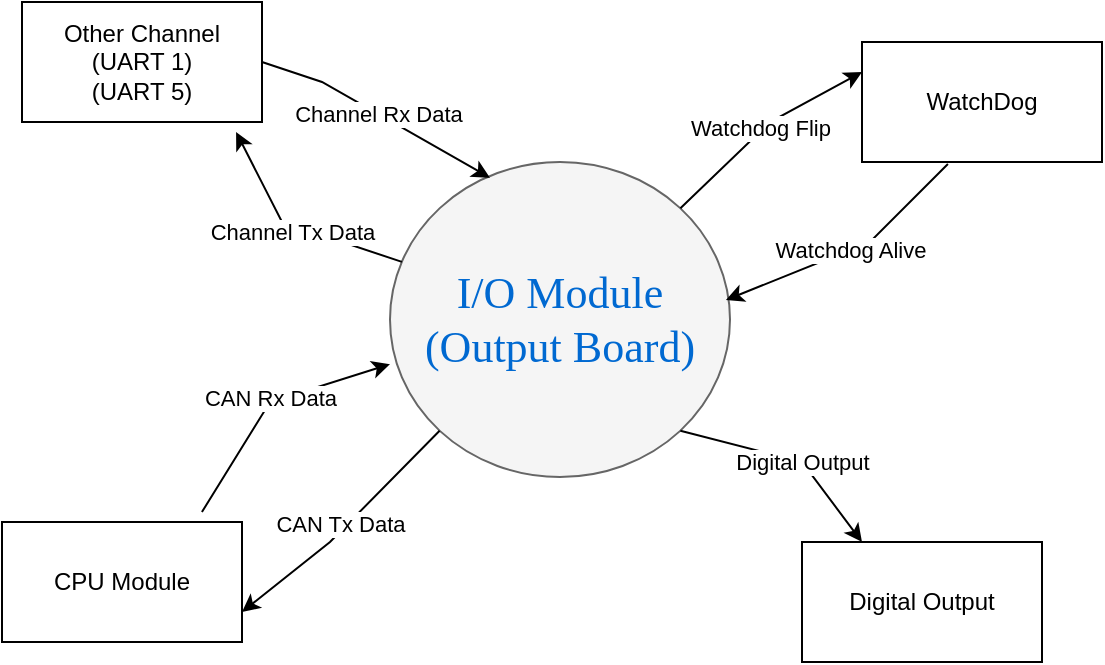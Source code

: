 <mxfile version="23.1.1" type="github">
  <diagram id="bdKxgwNs5_PByqbfbBYj" name="output_context_diagram">
    <mxGraphModel dx="1002" dy="719" grid="1" gridSize="10" guides="1" tooltips="1" connect="1" arrows="1" fold="1" page="1" pageScale="1" pageWidth="827" pageHeight="1169" math="0" shadow="0">
      <root>
        <mxCell id="0" />
        <mxCell id="1" parent="0" />
        <mxCell id="lMWQYHVWwQ0GgZDV83op-1" value="I/O Module&lt;br&gt;(Output Board)" style="ellipse;whiteSpace=wrap;html=1;rounded=0;shadow=0;dashed=0;comic=0;fontFamily=Verdana;fontSize=22;fontColor=#0069D1;fillColor=#f5f5f5;strokeColor=#666666;" vertex="1" parent="1">
          <mxGeometry x="424" y="230" width="170" height="157.5" as="geometry" />
        </mxCell>
        <mxCell id="lMWQYHVWwQ0GgZDV83op-2" value="" style="endArrow=classic;html=1;rounded=0;entryX=0;entryY=0.25;entryDx=0;entryDy=0;exitX=1;exitY=0;exitDx=0;exitDy=0;" edge="1" parent="1" source="lMWQYHVWwQ0GgZDV83op-1" target="lMWQYHVWwQ0GgZDV83op-19">
          <mxGeometry width="50" height="50" relative="1" as="geometry">
            <mxPoint x="484" y="330" as="sourcePoint" />
            <mxPoint x="678.68" y="184.36" as="targetPoint" />
            <Array as="points">
              <mxPoint x="614" y="210" />
            </Array>
          </mxGeometry>
        </mxCell>
        <mxCell id="lMWQYHVWwQ0GgZDV83op-3" value="Watchdog Flip" style="edgeLabel;html=1;align=center;verticalAlign=middle;resizable=0;points=[];" vertex="1" connectable="0" parent="lMWQYHVWwQ0GgZDV83op-2">
          <mxGeometry x="0.002" y="2" relative="1" as="geometry">
            <mxPoint y="1" as="offset" />
          </mxGeometry>
        </mxCell>
        <mxCell id="lMWQYHVWwQ0GgZDV83op-4" value="" style="endArrow=classic;html=1;rounded=0;exitX=0.358;exitY=1.017;exitDx=0;exitDy=0;exitPerimeter=0;entryX=0.988;entryY=0.438;entryDx=0;entryDy=0;entryPerimeter=0;" edge="1" parent="1" source="lMWQYHVWwQ0GgZDV83op-19" target="lMWQYHVWwQ0GgZDV83op-1">
          <mxGeometry width="50" height="50" relative="1" as="geometry">
            <mxPoint x="723.27" y="221.65" as="sourcePoint" />
            <mxPoint x="590" y="290" as="targetPoint" />
            <Array as="points">
              <mxPoint x="664" y="270" />
            </Array>
          </mxGeometry>
        </mxCell>
        <mxCell id="lMWQYHVWwQ0GgZDV83op-5" value="Watchdog Alive" style="edgeLabel;html=1;align=center;verticalAlign=middle;resizable=0;points=[];" vertex="1" connectable="0" parent="lMWQYHVWwQ0GgZDV83op-4">
          <mxGeometry x="-0.005" relative="1" as="geometry">
            <mxPoint as="offset" />
          </mxGeometry>
        </mxCell>
        <mxCell id="lMWQYHVWwQ0GgZDV83op-6" value="" style="endArrow=classic;html=1;rounded=0;entryX=0.892;entryY=1.083;entryDx=0;entryDy=0;exitX=0.035;exitY=0.317;exitDx=0;exitDy=0;exitPerimeter=0;entryPerimeter=0;" edge="1" parent="1" source="lMWQYHVWwQ0GgZDV83op-1" target="lMWQYHVWwQ0GgZDV83op-16">
          <mxGeometry width="50" height="50" relative="1" as="geometry">
            <mxPoint x="430" y="290" as="sourcePoint" />
            <mxPoint x="356" y="204.29" as="targetPoint" />
            <Array as="points">
              <mxPoint x="370" y="260" />
            </Array>
          </mxGeometry>
        </mxCell>
        <mxCell id="lMWQYHVWwQ0GgZDV83op-7" value="Channel Tx Data" style="edgeLabel;html=1;align=center;verticalAlign=middle;resizable=0;points=[];" vertex="1" connectable="0" parent="lMWQYHVWwQ0GgZDV83op-6">
          <mxGeometry x="0.002" y="2" relative="1" as="geometry">
            <mxPoint y="1" as="offset" />
          </mxGeometry>
        </mxCell>
        <mxCell id="lMWQYHVWwQ0GgZDV83op-8" value="" style="endArrow=classic;html=1;rounded=0;entryX=0.294;entryY=0.05;entryDx=0;entryDy=0;entryPerimeter=0;exitX=1;exitY=0.5;exitDx=0;exitDy=0;" edge="1" parent="1" source="lMWQYHVWwQ0GgZDV83op-16" target="lMWQYHVWwQ0GgZDV83op-1">
          <mxGeometry width="50" height="50" relative="1" as="geometry">
            <mxPoint x="429.97" y="171.62" as="sourcePoint" />
            <mxPoint x="601" y="302" as="targetPoint" />
            <Array as="points">
              <mxPoint x="390" y="190" />
            </Array>
          </mxGeometry>
        </mxCell>
        <mxCell id="lMWQYHVWwQ0GgZDV83op-9" value="Channel Rx Data" style="edgeLabel;html=1;align=center;verticalAlign=middle;resizable=0;points=[];" vertex="1" connectable="0" parent="lMWQYHVWwQ0GgZDV83op-8">
          <mxGeometry x="-0.005" relative="1" as="geometry">
            <mxPoint as="offset" />
          </mxGeometry>
        </mxCell>
        <mxCell id="lMWQYHVWwQ0GgZDV83op-10" value="" style="endArrow=classic;html=1;rounded=0;exitX=0;exitY=1;exitDx=0;exitDy=0;entryX=1;entryY=0.75;entryDx=0;entryDy=0;" edge="1" parent="1" source="lMWQYHVWwQ0GgZDV83op-1" target="lMWQYHVWwQ0GgZDV83op-18">
          <mxGeometry width="50" height="50" relative="1" as="geometry">
            <mxPoint x="484" y="330" as="sourcePoint" />
            <mxPoint x="336.73" y="440.95" as="targetPoint" />
            <Array as="points">
              <mxPoint x="394" y="420" />
            </Array>
          </mxGeometry>
        </mxCell>
        <mxCell id="lMWQYHVWwQ0GgZDV83op-11" value="CAN Tx Data" style="edgeLabel;html=1;align=center;verticalAlign=middle;resizable=0;points=[];" vertex="1" connectable="0" parent="lMWQYHVWwQ0GgZDV83op-10">
          <mxGeometry x="0.019" y="-3" relative="1" as="geometry">
            <mxPoint as="offset" />
          </mxGeometry>
        </mxCell>
        <mxCell id="lMWQYHVWwQ0GgZDV83op-12" value="" style="endArrow=classic;html=1;rounded=0;exitX=0.833;exitY=-0.083;exitDx=0;exitDy=0;entryX=0;entryY=0.642;entryDx=0;entryDy=0;entryPerimeter=0;exitPerimeter=0;" edge="1" parent="1" source="lMWQYHVWwQ0GgZDV83op-18" target="lMWQYHVWwQ0GgZDV83op-1">
          <mxGeometry width="50" height="50" relative="1" as="geometry">
            <mxPoint x="314.962" y="386.109" as="sourcePoint" />
            <mxPoint x="534" y="280" as="targetPoint" />
            <Array as="points">
              <mxPoint x="364" y="350" />
            </Array>
          </mxGeometry>
        </mxCell>
        <mxCell id="lMWQYHVWwQ0GgZDV83op-13" value="CAN Rx Data" style="edgeLabel;html=1;align=center;verticalAlign=middle;resizable=0;points=[];" vertex="1" connectable="0" parent="lMWQYHVWwQ0GgZDV83op-12">
          <mxGeometry x="0.023" y="2" relative="1" as="geometry">
            <mxPoint as="offset" />
          </mxGeometry>
        </mxCell>
        <mxCell id="lMWQYHVWwQ0GgZDV83op-14" value="" style="endArrow=classic;html=1;rounded=0;entryX=0.25;entryY=0;entryDx=0;entryDy=0;exitX=1;exitY=1;exitDx=0;exitDy=0;" edge="1" parent="1" source="lMWQYHVWwQ0GgZDV83op-1" target="lMWQYHVWwQ0GgZDV83op-17">
          <mxGeometry width="50" height="50" relative="1" as="geometry">
            <mxPoint x="490" y="480" as="sourcePoint" />
            <mxPoint x="534" y="280" as="targetPoint" />
            <Array as="points">
              <mxPoint x="630" y="380" />
            </Array>
          </mxGeometry>
        </mxCell>
        <mxCell id="lMWQYHVWwQ0GgZDV83op-15" value="Digital Output" style="edgeLabel;html=1;align=center;verticalAlign=middle;resizable=0;points=[];" vertex="1" connectable="0" parent="lMWQYHVWwQ0GgZDV83op-14">
          <mxGeometry x="0.095" y="2" relative="1" as="geometry">
            <mxPoint y="2" as="offset" />
          </mxGeometry>
        </mxCell>
        <mxCell id="lMWQYHVWwQ0GgZDV83op-16" value="Other Channel&lt;br&gt;(UART 1)&lt;br&gt;(UART 5)" style="rounded=0;whiteSpace=wrap;html=1;" vertex="1" parent="1">
          <mxGeometry x="240" y="150" width="120" height="60" as="geometry" />
        </mxCell>
        <mxCell id="lMWQYHVWwQ0GgZDV83op-17" value="Digital Output" style="rounded=0;whiteSpace=wrap;html=1;" vertex="1" parent="1">
          <mxGeometry x="630" y="420" width="120" height="60" as="geometry" />
        </mxCell>
        <mxCell id="lMWQYHVWwQ0GgZDV83op-18" value="CPU Module" style="rounded=0;whiteSpace=wrap;html=1;" vertex="1" parent="1">
          <mxGeometry x="230" y="410" width="120" height="60" as="geometry" />
        </mxCell>
        <mxCell id="lMWQYHVWwQ0GgZDV83op-19" value="WatchDog" style="rounded=0;whiteSpace=wrap;html=1;" vertex="1" parent="1">
          <mxGeometry x="660" y="170" width="120" height="60" as="geometry" />
        </mxCell>
      </root>
    </mxGraphModel>
  </diagram>
</mxfile>
